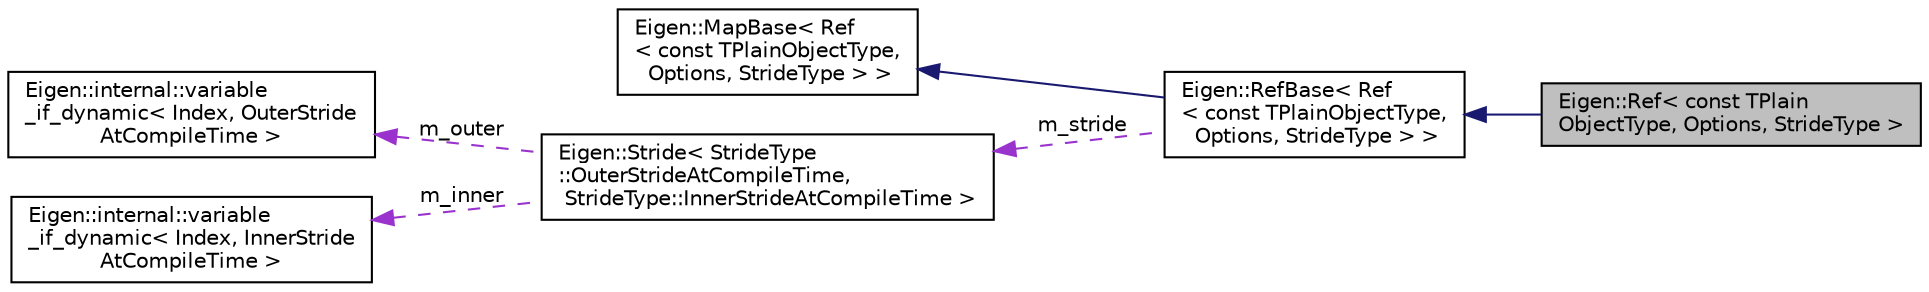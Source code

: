 digraph "Eigen::Ref&lt; const TPlainObjectType, Options, StrideType &gt;"
{
  edge [fontname="Helvetica",fontsize="10",labelfontname="Helvetica",labelfontsize="10"];
  node [fontname="Helvetica",fontsize="10",shape=record];
  rankdir="LR";
  Node1 [label="Eigen::Ref\< const TPlain\lObjectType, Options, StrideType \>",height=0.2,width=0.4,color="black", fillcolor="grey75", style="filled", fontcolor="black"];
  Node2 -> Node1 [dir="back",color="midnightblue",fontsize="10",style="solid",fontname="Helvetica"];
  Node2 [label="Eigen::RefBase\< Ref\l\< const TPlainObjectType,\l Options, StrideType \> \>",height=0.2,width=0.4,color="black", fillcolor="white", style="filled",URL="$class_eigen_1_1_ref_base.html"];
  Node3 -> Node2 [dir="back",color="midnightblue",fontsize="10",style="solid",fontname="Helvetica"];
  Node3 [label="Eigen::MapBase\< Ref\l\< const TPlainObjectType,\l Options, StrideType \> \>",height=0.2,width=0.4,color="black", fillcolor="white", style="filled",URL="$class_eigen_1_1_map_base.html"];
  Node4 -> Node2 [dir="back",color="darkorchid3",fontsize="10",style="dashed",label=" m_stride" ,fontname="Helvetica"];
  Node4 [label="Eigen::Stride\< StrideType\l::OuterStrideAtCompileTime,\l StrideType::InnerStrideAtCompileTime \>",height=0.2,width=0.4,color="black", fillcolor="white", style="filled",URL="$class_eigen_1_1_stride.html"];
  Node5 -> Node4 [dir="back",color="darkorchid3",fontsize="10",style="dashed",label=" m_outer" ,fontname="Helvetica"];
  Node5 [label="Eigen::internal::variable\l_if_dynamic\< Index, OuterStride\lAtCompileTime \>",height=0.2,width=0.4,color="black", fillcolor="white", style="filled",URL="$class_eigen_1_1internal_1_1variable__if__dynamic.html"];
  Node6 -> Node4 [dir="back",color="darkorchid3",fontsize="10",style="dashed",label=" m_inner" ,fontname="Helvetica"];
  Node6 [label="Eigen::internal::variable\l_if_dynamic\< Index, InnerStride\lAtCompileTime \>",height=0.2,width=0.4,color="black", fillcolor="white", style="filled",URL="$class_eigen_1_1internal_1_1variable__if__dynamic.html"];
}
